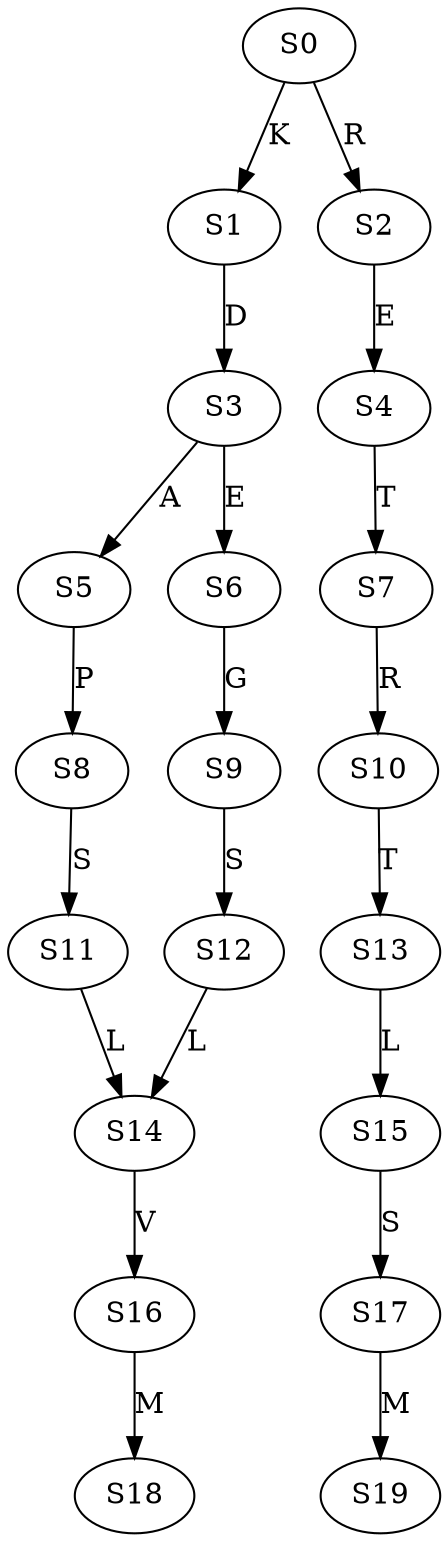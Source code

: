 strict digraph  {
	S0 -> S1 [ label = K ];
	S0 -> S2 [ label = R ];
	S1 -> S3 [ label = D ];
	S2 -> S4 [ label = E ];
	S3 -> S5 [ label = A ];
	S3 -> S6 [ label = E ];
	S4 -> S7 [ label = T ];
	S5 -> S8 [ label = P ];
	S6 -> S9 [ label = G ];
	S7 -> S10 [ label = R ];
	S8 -> S11 [ label = S ];
	S9 -> S12 [ label = S ];
	S10 -> S13 [ label = T ];
	S11 -> S14 [ label = L ];
	S12 -> S14 [ label = L ];
	S13 -> S15 [ label = L ];
	S14 -> S16 [ label = V ];
	S15 -> S17 [ label = S ];
	S16 -> S18 [ label = M ];
	S17 -> S19 [ label = M ];
}
